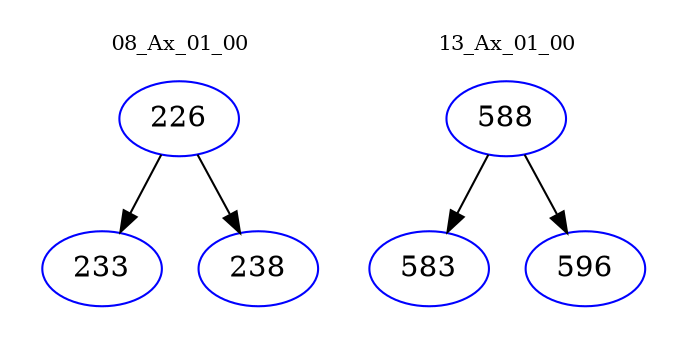 digraph{
subgraph cluster_0 {
color = white
label = "08_Ax_01_00";
fontsize=10;
T0_226 [label="226", color="blue"]
T0_226 -> T0_233 [color="black"]
T0_233 [label="233", color="blue"]
T0_226 -> T0_238 [color="black"]
T0_238 [label="238", color="blue"]
}
subgraph cluster_1 {
color = white
label = "13_Ax_01_00";
fontsize=10;
T1_588 [label="588", color="blue"]
T1_588 -> T1_583 [color="black"]
T1_583 [label="583", color="blue"]
T1_588 -> T1_596 [color="black"]
T1_596 [label="596", color="blue"]
}
}
